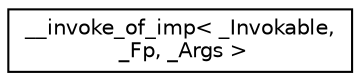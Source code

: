 digraph "Graphical Class Hierarchy"
{
  edge [fontname="Helvetica",fontsize="10",labelfontname="Helvetica",labelfontsize="10"];
  node [fontname="Helvetica",fontsize="10",shape=record];
  rankdir="LR";
  Node1 [label="__invoke_of_imp\< _Invokable,\l _Fp, _Args \>",height=0.2,width=0.4,color="black", fillcolor="white", style="filled",URL="$struct____invoke__of__imp.xhtml"];
}
